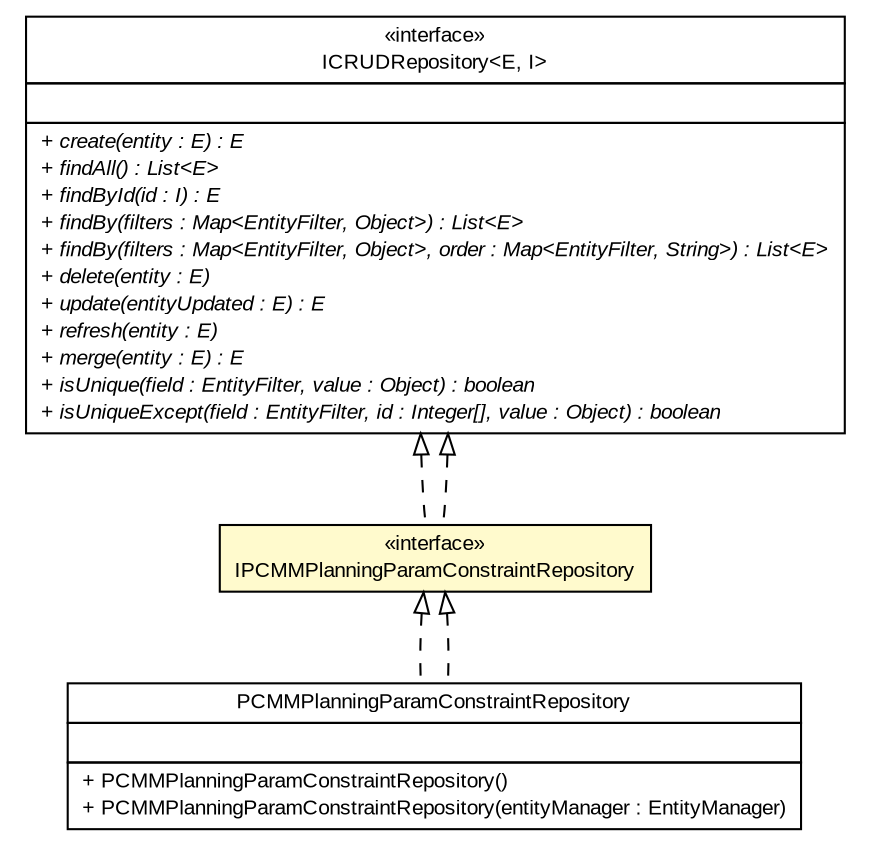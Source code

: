 #!/usr/local/bin/dot
#
# Class diagram 
# Generated by UMLGraph version R5_6-24-gf6e263 (http://www.umlgraph.org/)
#

digraph G {
	edge [fontname="arial",fontsize=10,labelfontname="arial",labelfontsize=10];
	node [fontname="arial",fontsize=10,shape=plaintext];
	nodesep=0.25;
	ranksep=0.5;
	// gov.sandia.cf.dao.ICRUDRepository<E, I>
	c175430 [label=<<table title="gov.sandia.cf.dao.ICRUDRepository" border="0" cellborder="1" cellspacing="0" cellpadding="2" port="p" href="./ICRUDRepository.html">
		<tr><td><table border="0" cellspacing="0" cellpadding="1">
<tr><td align="center" balign="center"> &#171;interface&#187; </td></tr>
<tr><td align="center" balign="center"> ICRUDRepository&lt;E, I&gt; </td></tr>
		</table></td></tr>
		<tr><td><table border="0" cellspacing="0" cellpadding="1">
<tr><td align="left" balign="left">  </td></tr>
		</table></td></tr>
		<tr><td><table border="0" cellspacing="0" cellpadding="1">
<tr><td align="left" balign="left"><font face="arial italic" point-size="10.0"> + create(entity : E) : E </font></td></tr>
<tr><td align="left" balign="left"><font face="arial italic" point-size="10.0"> + findAll() : List&lt;E&gt; </font></td></tr>
<tr><td align="left" balign="left"><font face="arial italic" point-size="10.0"> + findById(id : I) : E </font></td></tr>
<tr><td align="left" balign="left"><font face="arial italic" point-size="10.0"> + findBy(filters : Map&lt;EntityFilter, Object&gt;) : List&lt;E&gt; </font></td></tr>
<tr><td align="left" balign="left"><font face="arial italic" point-size="10.0"> + findBy(filters : Map&lt;EntityFilter, Object&gt;, order : Map&lt;EntityFilter, String&gt;) : List&lt;E&gt; </font></td></tr>
<tr><td align="left" balign="left"><font face="arial italic" point-size="10.0"> + delete(entity : E) </font></td></tr>
<tr><td align="left" balign="left"><font face="arial italic" point-size="10.0"> + update(entityUpdated : E) : E </font></td></tr>
<tr><td align="left" balign="left"><font face="arial italic" point-size="10.0"> + refresh(entity : E) </font></td></tr>
<tr><td align="left" balign="left"><font face="arial italic" point-size="10.0"> + merge(entity : E) : E </font></td></tr>
<tr><td align="left" balign="left"><font face="arial italic" point-size="10.0"> + isUnique(field : EntityFilter, value : Object) : boolean </font></td></tr>
<tr><td align="left" balign="left"><font face="arial italic" point-size="10.0"> + isUniqueExcept(field : EntityFilter, id : Integer[], value : Object) : boolean </font></td></tr>
		</table></td></tr>
		</table>>, URL="./ICRUDRepository.html", fontname="arial", fontcolor="black", fontsize=10.0];
	// gov.sandia.cf.dao.impl.PCMMPlanningParamConstraintRepository
	c175466 [label=<<table title="gov.sandia.cf.dao.impl.PCMMPlanningParamConstraintRepository" border="0" cellborder="1" cellspacing="0" cellpadding="2" port="p" href="./impl/PCMMPlanningParamConstraintRepository.html">
		<tr><td><table border="0" cellspacing="0" cellpadding="1">
<tr><td align="center" balign="center"> PCMMPlanningParamConstraintRepository </td></tr>
		</table></td></tr>
		<tr><td><table border="0" cellspacing="0" cellpadding="1">
<tr><td align="left" balign="left">  </td></tr>
		</table></td></tr>
		<tr><td><table border="0" cellspacing="0" cellpadding="1">
<tr><td align="left" balign="left"> + PCMMPlanningParamConstraintRepository() </td></tr>
<tr><td align="left" balign="left"> + PCMMPlanningParamConstraintRepository(entityManager : EntityManager) </td></tr>
		</table></td></tr>
		</table>>, URL="./impl/PCMMPlanningParamConstraintRepository.html", fontname="arial", fontcolor="black", fontsize=10.0];
	// gov.sandia.cf.dao.IPCMMPlanningParamConstraintRepository
	c175512 [label=<<table title="gov.sandia.cf.dao.IPCMMPlanningParamConstraintRepository" border="0" cellborder="1" cellspacing="0" cellpadding="2" port="p" bgcolor="lemonChiffon" href="./IPCMMPlanningParamConstraintRepository.html">
		<tr><td><table border="0" cellspacing="0" cellpadding="1">
<tr><td align="center" balign="center"> &#171;interface&#187; </td></tr>
<tr><td align="center" balign="center"> IPCMMPlanningParamConstraintRepository </td></tr>
		</table></td></tr>
		</table>>, URL="./IPCMMPlanningParamConstraintRepository.html", fontname="arial", fontcolor="black", fontsize=10.0];
	//gov.sandia.cf.dao.impl.PCMMPlanningParamConstraintRepository implements gov.sandia.cf.dao.IPCMMPlanningParamConstraintRepository
	c175512:p -> c175466:p [dir=back,arrowtail=empty,style=dashed];
	//gov.sandia.cf.dao.IPCMMPlanningParamConstraintRepository implements gov.sandia.cf.dao.ICRUDRepository<E, I>
	c175430:p -> c175512:p [dir=back,arrowtail=empty,style=dashed];
	//gov.sandia.cf.dao.IPCMMPlanningParamConstraintRepository implements gov.sandia.cf.dao.ICRUDRepository<E, I>
	c175430:p -> c175512:p [dir=back,arrowtail=empty,style=dashed];
	//gov.sandia.cf.dao.impl.PCMMPlanningParamConstraintRepository implements gov.sandia.cf.dao.IPCMMPlanningParamConstraintRepository
	c175512:p -> c175466:p [dir=back,arrowtail=empty,style=dashed];
}

